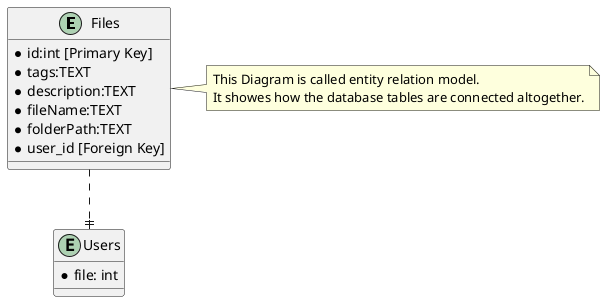  @startuml
 entity Files{
        *id:int [Primary Key]
        *tags:TEXT
        *description:TEXT
        *fileName:TEXT
        *folderPath:TEXT
        *user_id [Foreign Key]
    } 

    entity Users{
        *file: int
    }

    Files ..|| Users

    note right of Files
        This Diagram is called entity relation model.
        It showes how the database tables are connected altogether.
    end note 
@enduml